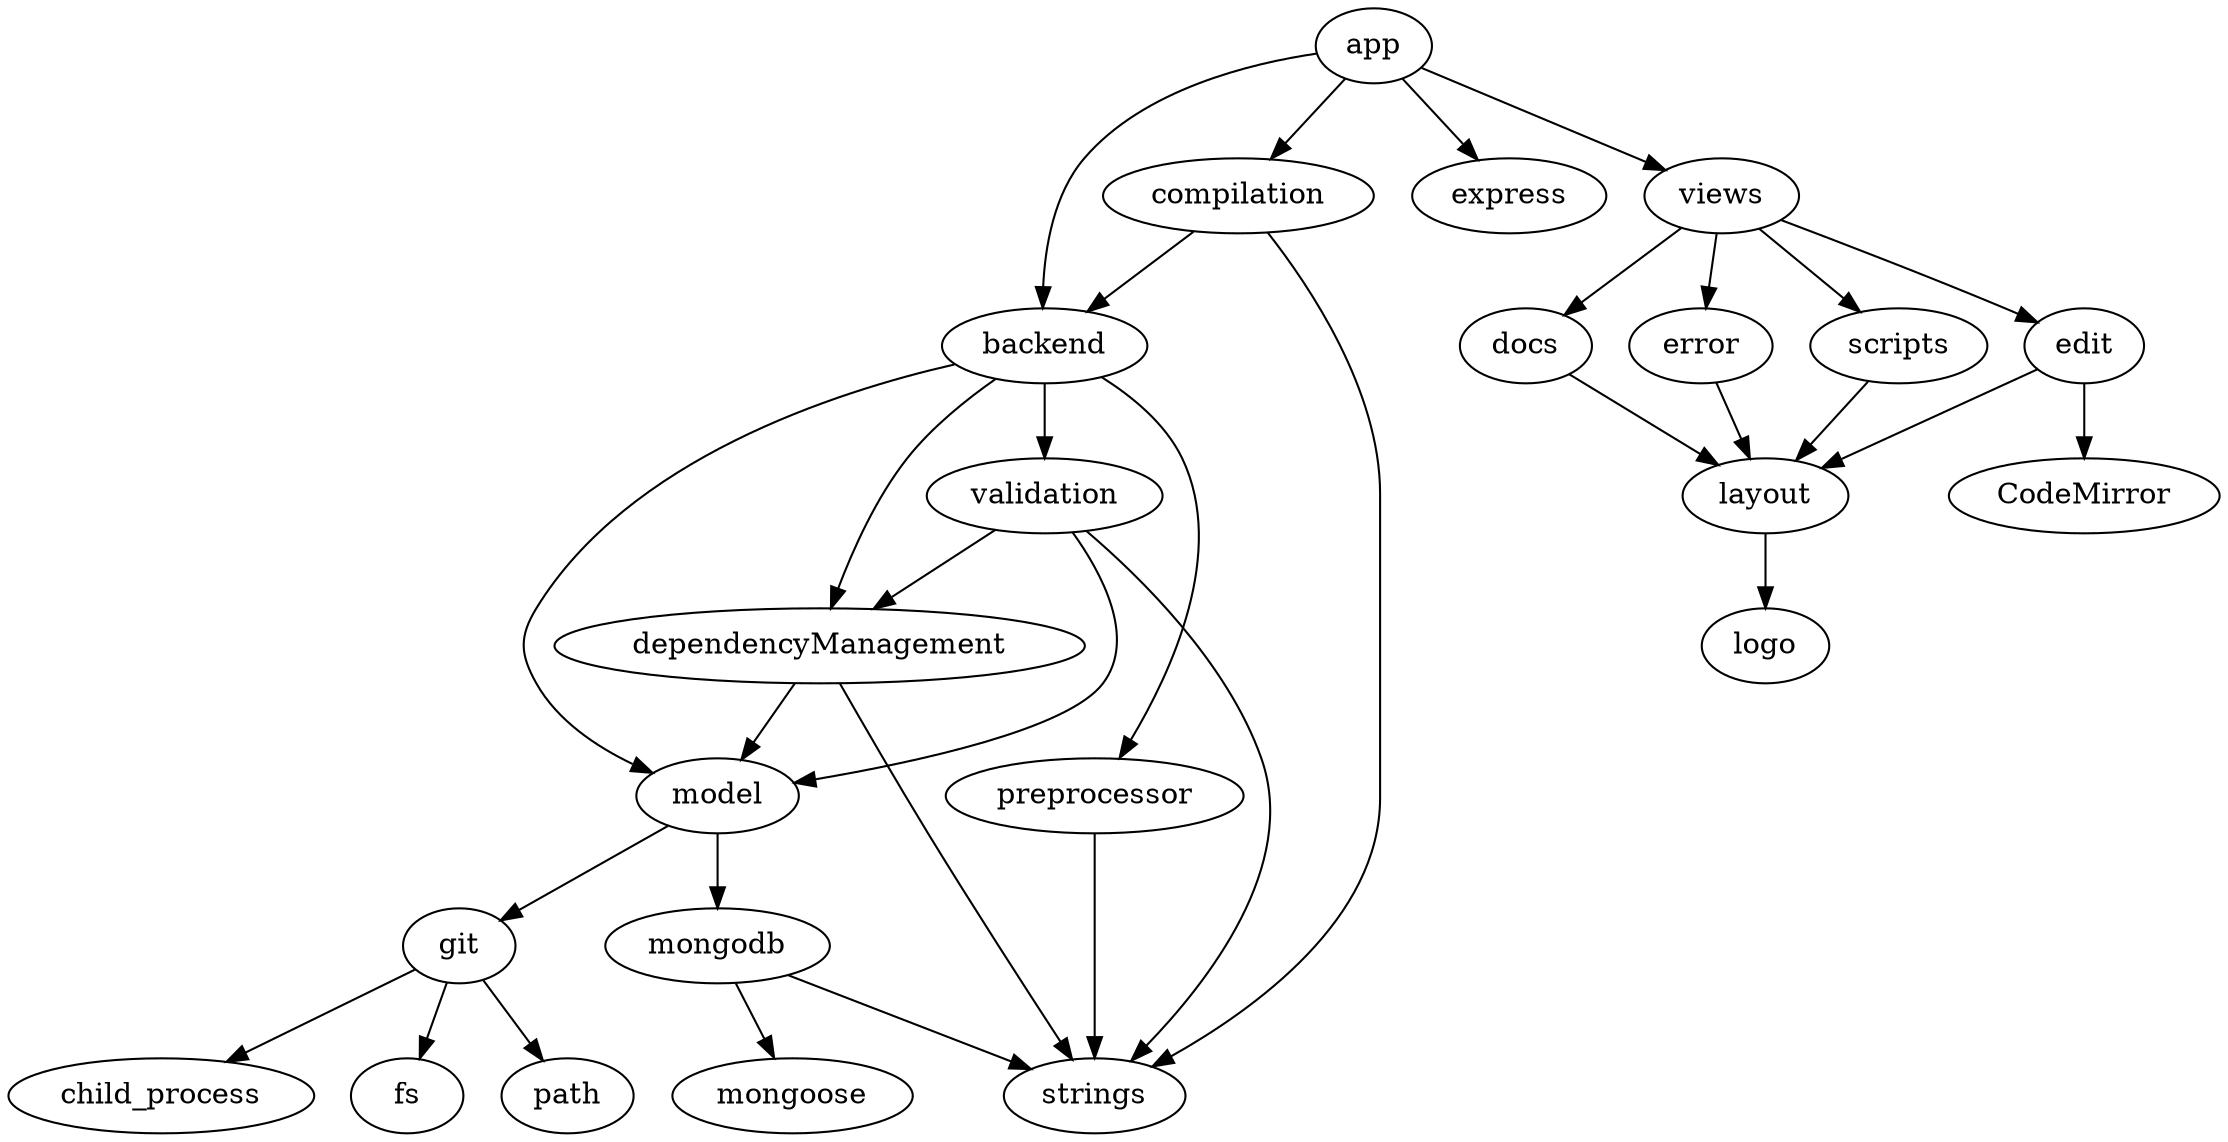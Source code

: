 digraph finite_state_machine {
        model -> git;
        model -> mongodb;
        backend -> model;
        backend -> dependencyManagement;
        backend -> preprocessor;
        backend -> validation;
        compilation -> backend;
        compilation -> strings;
        dependencyManagement -> model;
        dependencyManagement -> strings;
        git -> child_process;
        git -> fs;
        git -> path;
        mongodb -> mongoose;
        mongodb -> strings;
        preprocessor -> strings;
        validation -> dependencyManagement;
        validation -> model;
        validation -> strings;
        app -> compilation;
        app -> backend;
        app -> express;
        app -> views;
        views -> docs;
        views -> edit;
        views -> error;
        views -> scripts;
        docs -> layout;
        edit -> layout;
        edit -> CodeMirror;
        error -> layout;
        scripts -> layout;
        layout -> logo;
}
